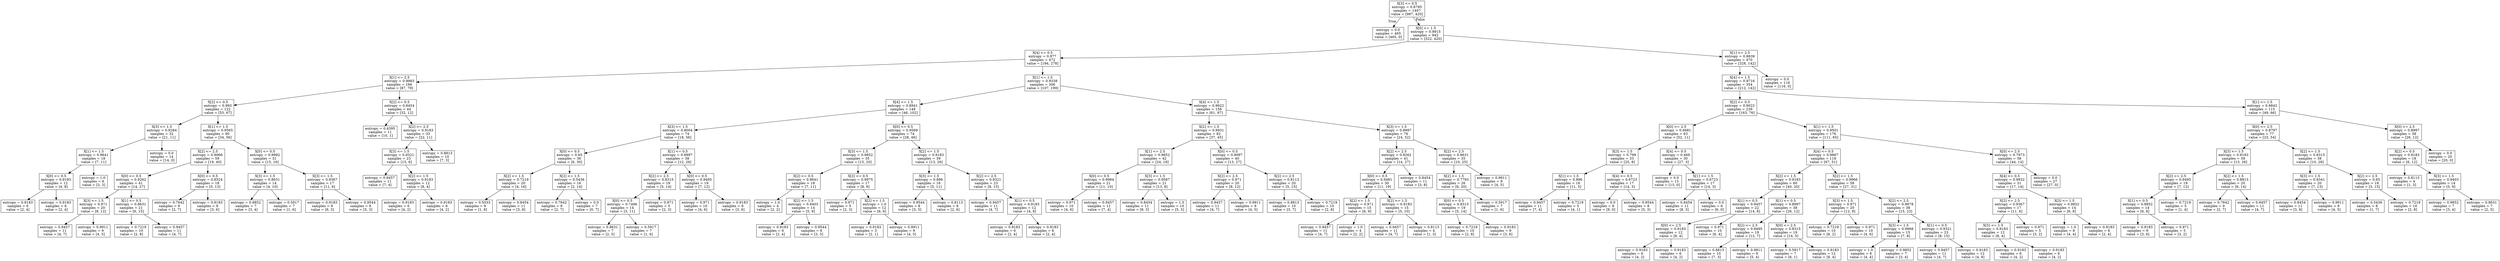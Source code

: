 digraph Tree {
node [shape=box] ;
0 [label="X[3] <= 0.5\nentropy = 0.8795\nsamples = 1407\nvalue = [987, 420]"] ;
1 [label="entropy = 0.0\nsamples = 465\nvalue = [465, 0]"] ;
0 -> 1 [labeldistance=2.5, labelangle=45, headlabel="True"] ;
2 [label="X[0] <= 1.5\nentropy = 0.9915\nsamples = 942\nvalue = [522, 420]"] ;
0 -> 2 [labeldistance=2.5, labelangle=-45, headlabel="False"] ;
3 [label="X[4] <= 0.5\nentropy = 0.977\nsamples = 472\nvalue = [194, 278]"] ;
2 -> 3 ;
4 [label="X[1] <= 2.5\nentropy = 0.9983\nsamples = 166\nvalue = [87, 79]"] ;
3 -> 4 ;
5 [label="X[2] <= 0.5\nentropy = 0.993\nsamples = 122\nvalue = [55, 67]"] ;
4 -> 5 ;
6 [label="X[3] <= 1.5\nentropy = 0.9284\nsamples = 32\nvalue = [21, 11]"] ;
5 -> 6 ;
7 [label="X[1] <= 1.5\nentropy = 0.9641\nsamples = 18\nvalue = [7, 11]"] ;
6 -> 7 ;
8 [label="X[0] <= 0.5\nentropy = 0.9183\nsamples = 12\nvalue = [4, 8]"] ;
7 -> 8 ;
9 [label="entropy = 0.9183\nsamples = 6\nvalue = [2, 4]"] ;
8 -> 9 ;
10 [label="entropy = 0.9183\nsamples = 6\nvalue = [2, 4]"] ;
8 -> 10 ;
11 [label="entropy = 1.0\nsamples = 6\nvalue = [3, 3]"] ;
7 -> 11 ;
12 [label="entropy = 0.0\nsamples = 14\nvalue = [14, 0]"] ;
6 -> 12 ;
13 [label="X[1] <= 1.5\nentropy = 0.9565\nsamples = 90\nvalue = [34, 56]"] ;
5 -> 13 ;
14 [label="X[2] <= 2.5\nentropy = 0.9066\nsamples = 59\nvalue = [19, 40]"] ;
13 -> 14 ;
15 [label="X[0] <= 0.5\nentropy = 0.9262\nsamples = 41\nvalue = [14, 27]"] ;
14 -> 15 ;
16 [label="X[3] <= 1.5\nentropy = 0.971\nsamples = 20\nvalue = [8, 12]"] ;
15 -> 16 ;
17 [label="entropy = 0.9457\nsamples = 11\nvalue = [4, 7]"] ;
16 -> 17 ;
18 [label="entropy = 0.9911\nsamples = 9\nvalue = [4, 5]"] ;
16 -> 18 ;
19 [label="X[1] <= 0.5\nentropy = 0.8631\nsamples = 21\nvalue = [6, 15]"] ;
15 -> 19 ;
20 [label="entropy = 0.7219\nsamples = 10\nvalue = [2, 8]"] ;
19 -> 20 ;
21 [label="entropy = 0.9457\nsamples = 11\nvalue = [4, 7]"] ;
19 -> 21 ;
22 [label="X[0] <= 0.5\nentropy = 0.8524\nsamples = 18\nvalue = [5, 13]"] ;
14 -> 22 ;
23 [label="entropy = 0.7642\nsamples = 9\nvalue = [2, 7]"] ;
22 -> 23 ;
24 [label="entropy = 0.9183\nsamples = 9\nvalue = [3, 6]"] ;
22 -> 24 ;
25 [label="X[0] <= 0.5\nentropy = 0.9992\nsamples = 31\nvalue = [15, 16]"] ;
13 -> 25 ;
26 [label="X[3] <= 1.5\nentropy = 0.8631\nsamples = 14\nvalue = [4, 10]"] ;
25 -> 26 ;
27 [label="entropy = 0.9852\nsamples = 7\nvalue = [3, 4]"] ;
26 -> 27 ;
28 [label="entropy = 0.5917\nsamples = 7\nvalue = [1, 6]"] ;
26 -> 28 ;
29 [label="X[3] <= 1.5\nentropy = 0.9367\nsamples = 17\nvalue = [11, 6]"] ;
25 -> 29 ;
30 [label="entropy = 0.9183\nsamples = 9\nvalue = [6, 3]"] ;
29 -> 30 ;
31 [label="entropy = 0.9544\nsamples = 8\nvalue = [5, 3]"] ;
29 -> 31 ;
32 [label="X[2] <= 0.5\nentropy = 0.8454\nsamples = 44\nvalue = [32, 12]"] ;
4 -> 32 ;
33 [label="entropy = 0.4395\nsamples = 11\nvalue = [10, 1]"] ;
32 -> 33 ;
34 [label="X[2] <= 2.5\nentropy = 0.9183\nsamples = 33\nvalue = [22, 11]"] ;
32 -> 34 ;
35 [label="X[3] <= 1.5\nentropy = 0.9321\nsamples = 23\nvalue = [15, 8]"] ;
34 -> 35 ;
36 [label="entropy = 0.9457\nsamples = 11\nvalue = [7, 4]"] ;
35 -> 36 ;
37 [label="X[2] <= 1.5\nentropy = 0.9183\nsamples = 12\nvalue = [8, 4]"] ;
35 -> 37 ;
38 [label="entropy = 0.9183\nsamples = 6\nvalue = [4, 2]"] ;
37 -> 38 ;
39 [label="entropy = 0.9183\nsamples = 6\nvalue = [4, 2]"] ;
37 -> 39 ;
40 [label="entropy = 0.8813\nsamples = 10\nvalue = [7, 3]"] ;
34 -> 40 ;
41 [label="X[1] <= 1.5\nentropy = 0.9338\nsamples = 306\nvalue = [107, 199]"] ;
3 -> 41 ;
42 [label="X[4] <= 1.5\nentropy = 0.8941\nsamples = 148\nvalue = [46, 102]"] ;
41 -> 42 ;
43 [label="X[3] <= 1.5\nentropy = 0.8004\nsamples = 74\nvalue = [18, 56]"] ;
42 -> 43 ;
44 [label="X[0] <= 0.5\nentropy = 0.65\nsamples = 36\nvalue = [6, 30]"] ;
43 -> 44 ;
45 [label="X[2] <= 1.5\nentropy = 0.7219\nsamples = 20\nvalue = [4, 16]"] ;
44 -> 45 ;
46 [label="entropy = 0.5033\nsamples = 9\nvalue = [1, 8]"] ;
45 -> 46 ;
47 [label="entropy = 0.8454\nsamples = 11\nvalue = [3, 8]"] ;
45 -> 47 ;
48 [label="X[2] <= 1.5\nentropy = 0.5436\nsamples = 16\nvalue = [2, 14]"] ;
44 -> 48 ;
49 [label="entropy = 0.7642\nsamples = 9\nvalue = [2, 7]"] ;
48 -> 49 ;
50 [label="entropy = 0.0\nsamples = 7\nvalue = [0, 7]"] ;
48 -> 50 ;
51 [label="X[1] <= 0.5\nentropy = 0.8997\nsamples = 38\nvalue = [12, 26]"] ;
43 -> 51 ;
52 [label="X[2] <= 2.5\nentropy = 0.8315\nsamples = 19\nvalue = [5, 14]"] ;
51 -> 52 ;
53 [label="X[0] <= 0.5\nentropy = 0.7496\nsamples = 14\nvalue = [3, 11]"] ;
52 -> 53 ;
54 [label="entropy = 0.8631\nsamples = 7\nvalue = [2, 5]"] ;
53 -> 54 ;
55 [label="entropy = 0.5917\nsamples = 7\nvalue = [1, 6]"] ;
53 -> 55 ;
56 [label="entropy = 0.971\nsamples = 5\nvalue = [2, 3]"] ;
52 -> 56 ;
57 [label="X[0] <= 0.5\nentropy = 0.9495\nsamples = 19\nvalue = [7, 12]"] ;
51 -> 57 ;
58 [label="entropy = 0.971\nsamples = 10\nvalue = [4, 6]"] ;
57 -> 58 ;
59 [label="entropy = 0.9183\nsamples = 9\nvalue = [3, 6]"] ;
57 -> 59 ;
60 [label="X[0] <= 0.5\nentropy = 0.9569\nsamples = 74\nvalue = [28, 46]"] ;
42 -> 60 ;
61 [label="X[3] <= 1.5\nentropy = 0.9852\nsamples = 35\nvalue = [15, 20]"] ;
60 -> 61 ;
62 [label="X[2] <= 0.5\nentropy = 0.9641\nsamples = 18\nvalue = [7, 11]"] ;
61 -> 62 ;
63 [label="entropy = 1.0\nsamples = 4\nvalue = [2, 2]"] ;
62 -> 63 ;
64 [label="X[2] <= 1.5\nentropy = 0.9403\nsamples = 14\nvalue = [5, 9]"] ;
62 -> 64 ;
65 [label="entropy = 0.9183\nsamples = 6\nvalue = [2, 4]"] ;
64 -> 65 ;
66 [label="entropy = 0.9544\nsamples = 8\nvalue = [3, 5]"] ;
64 -> 66 ;
67 [label="X[2] <= 0.5\nentropy = 0.9975\nsamples = 17\nvalue = [8, 9]"] ;
61 -> 67 ;
68 [label="entropy = 0.971\nsamples = 5\nvalue = [2, 3]"] ;
67 -> 68 ;
69 [label="X[2] <= 1.5\nentropy = 1.0\nsamples = 12\nvalue = [6, 6]"] ;
67 -> 69 ;
70 [label="entropy = 0.9183\nsamples = 3\nvalue = [2, 1]"] ;
69 -> 70 ;
71 [label="entropy = 0.9911\nsamples = 9\nvalue = [4, 5]"] ;
69 -> 71 ;
72 [label="X[2] <= 1.5\nentropy = 0.9183\nsamples = 39\nvalue = [13, 26]"] ;
60 -> 72 ;
73 [label="X[3] <= 1.5\nentropy = 0.896\nsamples = 16\nvalue = [5, 11]"] ;
72 -> 73 ;
74 [label="entropy = 0.9544\nsamples = 8\nvalue = [3, 5]"] ;
73 -> 74 ;
75 [label="entropy = 0.8113\nsamples = 8\nvalue = [2, 6]"] ;
73 -> 75 ;
76 [label="X[2] <= 2.5\nentropy = 0.9321\nsamples = 23\nvalue = [8, 15]"] ;
72 -> 76 ;
77 [label="entropy = 0.9457\nsamples = 11\nvalue = [4, 7]"] ;
76 -> 77 ;
78 [label="X[1] <= 0.5\nentropy = 0.9183\nsamples = 12\nvalue = [4, 8]"] ;
76 -> 78 ;
79 [label="entropy = 0.9183\nsamples = 6\nvalue = [2, 4]"] ;
78 -> 79 ;
80 [label="entropy = 0.9183\nsamples = 6\nvalue = [2, 4]"] ;
78 -> 80 ;
81 [label="X[4] <= 1.5\nentropy = 0.9622\nsamples = 158\nvalue = [61, 97]"] ;
41 -> 81 ;
82 [label="X[2] <= 1.5\nentropy = 0.9931\nsamples = 82\nvalue = [37, 45]"] ;
81 -> 82 ;
83 [label="X[1] <= 2.5\nentropy = 0.9852\nsamples = 42\nvalue = [24, 18]"] ;
82 -> 83 ;
84 [label="X[0] <= 0.5\nentropy = 0.9984\nsamples = 21\nvalue = [11, 10]"] ;
83 -> 84 ;
85 [label="entropy = 0.971\nsamples = 10\nvalue = [4, 6]"] ;
84 -> 85 ;
86 [label="entropy = 0.9457\nsamples = 11\nvalue = [7, 4]"] ;
84 -> 86 ;
87 [label="X[3] <= 1.5\nentropy = 0.9587\nsamples = 21\nvalue = [13, 8]"] ;
83 -> 87 ;
88 [label="entropy = 0.8454\nsamples = 11\nvalue = [8, 3]"] ;
87 -> 88 ;
89 [label="entropy = 1.0\nsamples = 10\nvalue = [5, 5]"] ;
87 -> 89 ;
90 [label="X[0] <= 0.5\nentropy = 0.9097\nsamples = 40\nvalue = [13, 27]"] ;
82 -> 90 ;
91 [label="X[2] <= 2.5\nentropy = 0.971\nsamples = 20\nvalue = [8, 12]"] ;
90 -> 91 ;
92 [label="entropy = 0.9457\nsamples = 11\nvalue = [4, 7]"] ;
91 -> 92 ;
93 [label="entropy = 0.9911\nsamples = 9\nvalue = [4, 5]"] ;
91 -> 93 ;
94 [label="X[2] <= 2.5\nentropy = 0.8113\nsamples = 20\nvalue = [5, 15]"] ;
90 -> 94 ;
95 [label="entropy = 0.8813\nsamples = 10\nvalue = [3, 7]"] ;
94 -> 95 ;
96 [label="entropy = 0.7219\nsamples = 10\nvalue = [2, 8]"] ;
94 -> 96 ;
97 [label="X[3] <= 1.5\nentropy = 0.8997\nsamples = 76\nvalue = [24, 52]"] ;
81 -> 97 ;
98 [label="X[2] <= 2.5\nentropy = 0.9262\nsamples = 41\nvalue = [14, 27]"] ;
97 -> 98 ;
99 [label="X[0] <= 0.5\nentropy = 0.9481\nsamples = 30\nvalue = [11, 19]"] ;
98 -> 99 ;
100 [label="X[2] <= 1.5\nentropy = 0.971\nsamples = 15\nvalue = [6, 9]"] ;
99 -> 100 ;
101 [label="entropy = 0.9457\nsamples = 11\nvalue = [4, 7]"] ;
100 -> 101 ;
102 [label="entropy = 1.0\nsamples = 4\nvalue = [2, 2]"] ;
100 -> 102 ;
103 [label="X[2] <= 1.5\nentropy = 0.9183\nsamples = 15\nvalue = [5, 10]"] ;
99 -> 103 ;
104 [label="entropy = 0.9457\nsamples = 11\nvalue = [4, 7]"] ;
103 -> 104 ;
105 [label="entropy = 0.8113\nsamples = 4\nvalue = [1, 3]"] ;
103 -> 105 ;
106 [label="entropy = 0.8454\nsamples = 11\nvalue = [3, 8]"] ;
98 -> 106 ;
107 [label="X[2] <= 2.5\nentropy = 0.8631\nsamples = 35\nvalue = [10, 25]"] ;
97 -> 107 ;
108 [label="X[2] <= 1.5\nentropy = 0.7793\nsamples = 26\nvalue = [6, 20]"] ;
107 -> 108 ;
109 [label="X[0] <= 0.5\nentropy = 0.8315\nsamples = 19\nvalue = [5, 14]"] ;
108 -> 109 ;
110 [label="entropy = 0.7219\nsamples = 10\nvalue = [2, 8]"] ;
109 -> 110 ;
111 [label="entropy = 0.9183\nsamples = 9\nvalue = [3, 6]"] ;
109 -> 111 ;
112 [label="entropy = 0.5917\nsamples = 7\nvalue = [1, 6]"] ;
108 -> 112 ;
113 [label="entropy = 0.9911\nsamples = 9\nvalue = [4, 5]"] ;
107 -> 113 ;
114 [label="X[1] <= 2.5\nentropy = 0.8839\nsamples = 470\nvalue = [328, 142]"] ;
2 -> 114 ;
115 [label="X[4] <= 1.5\nentropy = 0.9716\nsamples = 354\nvalue = [212, 142]"] ;
114 -> 115 ;
116 [label="X[2] <= 0.5\nentropy = 0.9022\nsamples = 239\nvalue = [163, 76]"] ;
115 -> 116 ;
117 [label="X[0] <= 2.5\nentropy = 0.6681\nsamples = 63\nvalue = [52, 11]"] ;
116 -> 117 ;
118 [label="X[3] <= 1.5\nentropy = 0.799\nsamples = 33\nvalue = [25, 8]"] ;
117 -> 118 ;
119 [label="X[1] <= 1.5\nentropy = 0.896\nsamples = 16\nvalue = [11, 5]"] ;
118 -> 119 ;
120 [label="entropy = 0.9457\nsamples = 11\nvalue = [7, 4]"] ;
119 -> 120 ;
121 [label="entropy = 0.7219\nsamples = 5\nvalue = [4, 1]"] ;
119 -> 121 ;
122 [label="X[4] <= 0.5\nentropy = 0.6723\nsamples = 17\nvalue = [14, 3]"] ;
118 -> 122 ;
123 [label="entropy = 0.0\nsamples = 9\nvalue = [9, 0]"] ;
122 -> 123 ;
124 [label="entropy = 0.9544\nsamples = 8\nvalue = [5, 3]"] ;
122 -> 124 ;
125 [label="X[4] <= 0.5\nentropy = 0.469\nsamples = 30\nvalue = [27, 3]"] ;
117 -> 125 ;
126 [label="entropy = 0.0\nsamples = 13\nvalue = [13, 0]"] ;
125 -> 126 ;
127 [label="X[1] <= 1.5\nentropy = 0.6723\nsamples = 17\nvalue = [14, 3]"] ;
125 -> 127 ;
128 [label="entropy = 0.8454\nsamples = 11\nvalue = [8, 3]"] ;
127 -> 128 ;
129 [label="entropy = 0.0\nsamples = 6\nvalue = [6, 0]"] ;
127 -> 129 ;
130 [label="X[1] <= 1.5\nentropy = 0.9501\nsamples = 176\nvalue = [111, 65]"] ;
116 -> 130 ;
131 [label="X[4] <= 0.5\nentropy = 0.9867\nsamples = 118\nvalue = [67, 51]"] ;
130 -> 131 ;
132 [label="X[2] <= 1.5\nentropy = 0.9183\nsamples = 60\nvalue = [40, 20]"] ;
131 -> 132 ;
133 [label="X[1] <= 0.5\nentropy = 0.9457\nsamples = 22\nvalue = [14, 8]"] ;
132 -> 133 ;
134 [label="X[0] <= 2.5\nentropy = 0.9183\nsamples = 12\nvalue = [8, 4]"] ;
133 -> 134 ;
135 [label="entropy = 0.9183\nsamples = 6\nvalue = [4, 2]"] ;
134 -> 135 ;
136 [label="entropy = 0.9183\nsamples = 6\nvalue = [4, 2]"] ;
134 -> 136 ;
137 [label="entropy = 0.971\nsamples = 10\nvalue = [6, 4]"] ;
133 -> 137 ;
138 [label="X[1] <= 0.5\nentropy = 0.8997\nsamples = 38\nvalue = [26, 12]"] ;
132 -> 138 ;
139 [label="X[2] <= 2.5\nentropy = 0.9495\nsamples = 19\nvalue = [12, 7]"] ;
138 -> 139 ;
140 [label="entropy = 0.8813\nsamples = 10\nvalue = [7, 3]"] ;
139 -> 140 ;
141 [label="entropy = 0.9911\nsamples = 9\nvalue = [5, 4]"] ;
139 -> 141 ;
142 [label="X[0] <= 2.5\nentropy = 0.8315\nsamples = 19\nvalue = [14, 5]"] ;
138 -> 142 ;
143 [label="entropy = 0.5917\nsamples = 7\nvalue = [6, 1]"] ;
142 -> 143 ;
144 [label="entropy = 0.9183\nsamples = 12\nvalue = [8, 4]"] ;
142 -> 144 ;
145 [label="X[2] <= 1.5\nentropy = 0.9966\nsamples = 58\nvalue = [27, 31]"] ;
131 -> 145 ;
146 [label="X[3] <= 1.5\nentropy = 0.971\nsamples = 20\nvalue = [12, 8]"] ;
145 -> 146 ;
147 [label="entropy = 0.7219\nsamples = 10\nvalue = [8, 2]"] ;
146 -> 147 ;
148 [label="entropy = 0.971\nsamples = 10\nvalue = [4, 6]"] ;
146 -> 148 ;
149 [label="X[2] <= 2.5\nentropy = 0.9678\nsamples = 38\nvalue = [15, 23]"] ;
145 -> 149 ;
150 [label="X[3] <= 1.5\nentropy = 0.9968\nsamples = 15\nvalue = [7, 8]"] ;
149 -> 150 ;
151 [label="entropy = 1.0\nsamples = 8\nvalue = [4, 4]"] ;
150 -> 151 ;
152 [label="entropy = 0.9852\nsamples = 7\nvalue = [3, 4]"] ;
150 -> 152 ;
153 [label="X[1] <= 0.5\nentropy = 0.9321\nsamples = 23\nvalue = [8, 15]"] ;
149 -> 153 ;
154 [label="entropy = 0.9457\nsamples = 11\nvalue = [4, 7]"] ;
153 -> 154 ;
155 [label="entropy = 0.9183\nsamples = 12\nvalue = [4, 8]"] ;
153 -> 155 ;
156 [label="X[0] <= 2.5\nentropy = 0.7973\nsamples = 58\nvalue = [44, 14]"] ;
130 -> 156 ;
157 [label="X[4] <= 0.5\nentropy = 0.9932\nsamples = 31\nvalue = [17, 14]"] ;
156 -> 157 ;
158 [label="X[2] <= 2.5\nentropy = 0.9367\nsamples = 17\nvalue = [11, 6]"] ;
157 -> 158 ;
159 [label="X[3] <= 1.5\nentropy = 0.9183\nsamples = 12\nvalue = [8, 4]"] ;
158 -> 159 ;
160 [label="entropy = 0.9183\nsamples = 6\nvalue = [4, 2]"] ;
159 -> 160 ;
161 [label="entropy = 0.9183\nsamples = 6\nvalue = [4, 2]"] ;
159 -> 161 ;
162 [label="entropy = 0.971\nsamples = 5\nvalue = [3, 2]"] ;
158 -> 162 ;
163 [label="X[3] <= 1.5\nentropy = 0.9852\nsamples = 14\nvalue = [6, 8]"] ;
157 -> 163 ;
164 [label="entropy = 1.0\nsamples = 8\nvalue = [4, 4]"] ;
163 -> 164 ;
165 [label="entropy = 0.9183\nsamples = 6\nvalue = [2, 4]"] ;
163 -> 165 ;
166 [label="entropy = 0.0\nsamples = 27\nvalue = [27, 0]"] ;
156 -> 166 ;
167 [label="X[1] <= 1.5\nentropy = 0.9842\nsamples = 115\nvalue = [49, 66]"] ;
115 -> 167 ;
168 [label="X[0] <= 2.5\nentropy = 0.8797\nsamples = 77\nvalue = [23, 54]"] ;
167 -> 168 ;
169 [label="X[3] <= 1.5\nentropy = 0.9183\nsamples = 39\nvalue = [13, 26]"] ;
168 -> 169 ;
170 [label="X[2] <= 2.5\nentropy = 0.9495\nsamples = 19\nvalue = [7, 12]"] ;
169 -> 170 ;
171 [label="X[1] <= 0.5\nentropy = 0.9852\nsamples = 14\nvalue = [6, 8]"] ;
170 -> 171 ;
172 [label="entropy = 0.9183\nsamples = 9\nvalue = [3, 6]"] ;
171 -> 172 ;
173 [label="entropy = 0.971\nsamples = 5\nvalue = [3, 2]"] ;
171 -> 173 ;
174 [label="entropy = 0.7219\nsamples = 5\nvalue = [1, 4]"] ;
170 -> 174 ;
175 [label="X[2] <= 1.5\nentropy = 0.8813\nsamples = 20\nvalue = [6, 14]"] ;
169 -> 175 ;
176 [label="entropy = 0.7642\nsamples = 9\nvalue = [2, 7]"] ;
175 -> 176 ;
177 [label="entropy = 0.9457\nsamples = 11\nvalue = [4, 7]"] ;
175 -> 177 ;
178 [label="X[2] <= 1.5\nentropy = 0.8315\nsamples = 38\nvalue = [10, 28]"] ;
168 -> 178 ;
179 [label="X[3] <= 1.5\nentropy = 0.9341\nsamples = 20\nvalue = [7, 13]"] ;
178 -> 179 ;
180 [label="entropy = 0.8454\nsamples = 11\nvalue = [3, 8]"] ;
179 -> 180 ;
181 [label="entropy = 0.9911\nsamples = 9\nvalue = [4, 5]"] ;
179 -> 181 ;
182 [label="X[2] <= 2.5\nentropy = 0.65\nsamples = 18\nvalue = [3, 15]"] ;
178 -> 182 ;
183 [label="entropy = 0.5436\nsamples = 8\nvalue = [1, 7]"] ;
182 -> 183 ;
184 [label="entropy = 0.7219\nsamples = 10\nvalue = [2, 8]"] ;
182 -> 184 ;
185 [label="X[0] <= 2.5\nentropy = 0.8997\nsamples = 38\nvalue = [26, 12]"] ;
167 -> 185 ;
186 [label="X[2] <= 0.5\nentropy = 0.9183\nsamples = 18\nvalue = [6, 12]"] ;
185 -> 186 ;
187 [label="entropy = 0.8113\nsamples = 4\nvalue = [1, 3]"] ;
186 -> 187 ;
188 [label="X[3] <= 1.5\nentropy = 0.9403\nsamples = 14\nvalue = [5, 9]"] ;
186 -> 188 ;
189 [label="entropy = 0.9852\nsamples = 7\nvalue = [3, 4]"] ;
188 -> 189 ;
190 [label="entropy = 0.8631\nsamples = 7\nvalue = [2, 5]"] ;
188 -> 190 ;
191 [label="entropy = 0.0\nsamples = 20\nvalue = [20, 0]"] ;
185 -> 191 ;
192 [label="entropy = 0.0\nsamples = 116\nvalue = [116, 0]"] ;
114 -> 192 ;
}